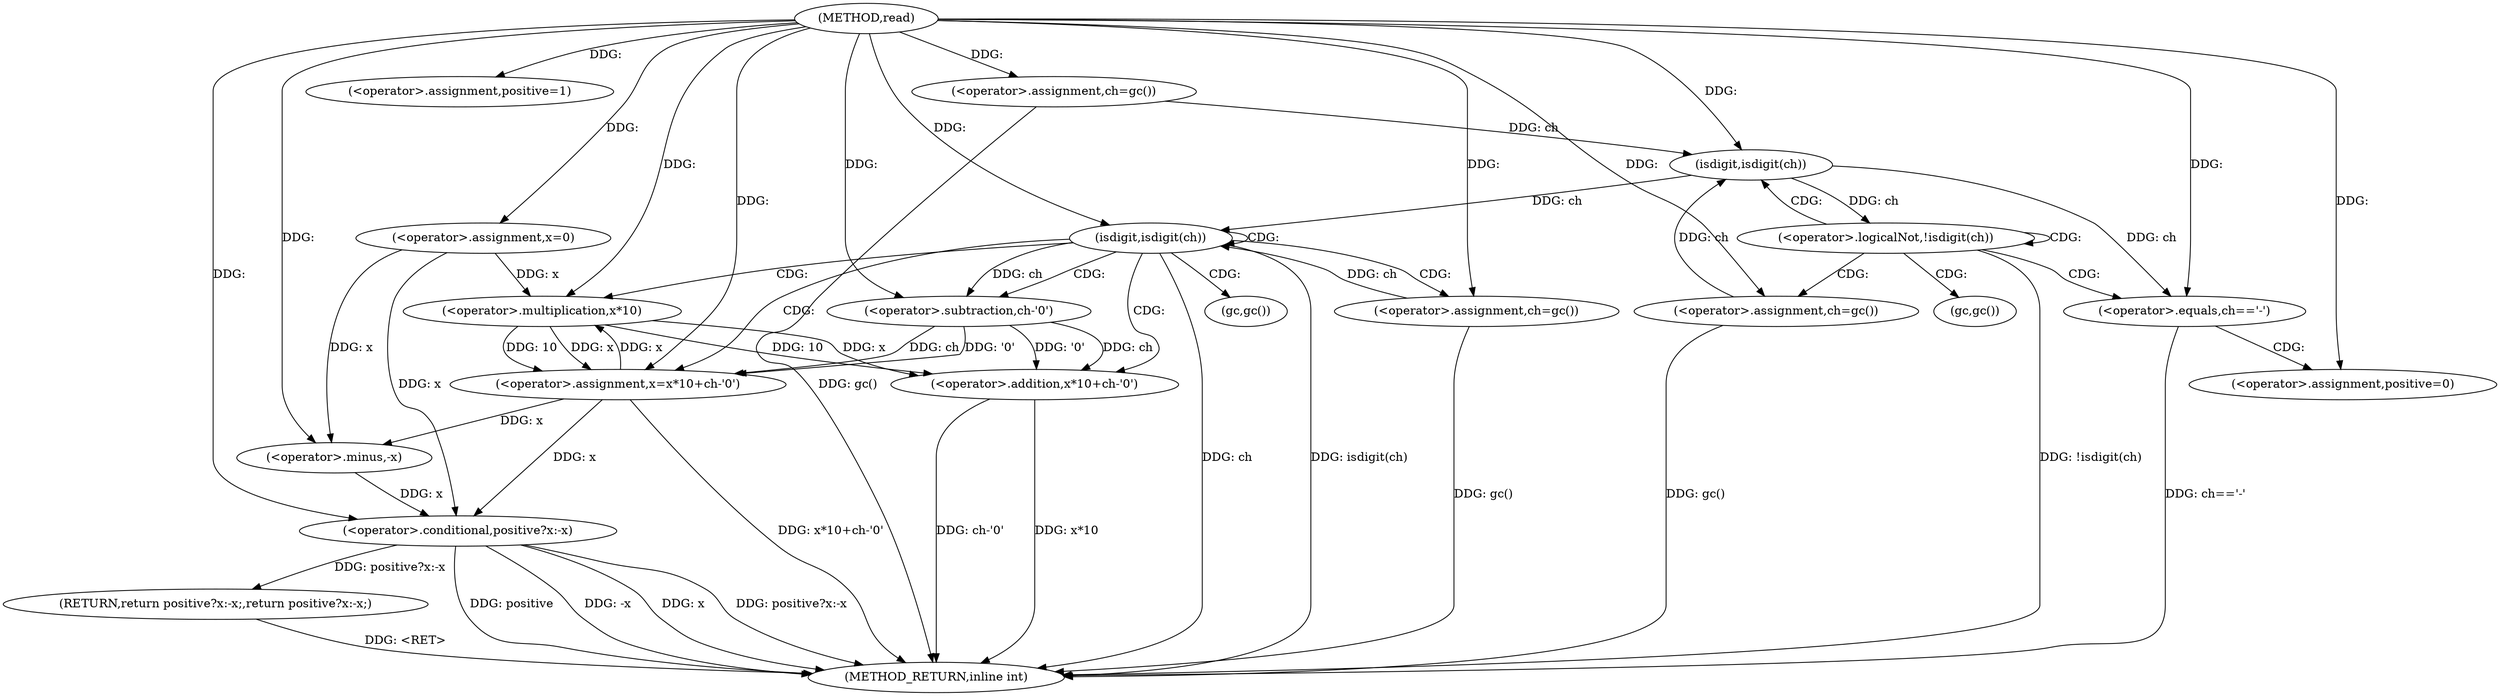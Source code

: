 digraph "read" {  
"1000138" [label = "(METHOD,read)" ]
"1000187" [label = "(METHOD_RETURN,inline int)" ]
"1000141" [label = "(<operator>.assignment,x=0)" ]
"1000145" [label = "(<operator>.assignment,ch=gc())" ]
"1000149" [label = "(<operator>.assignment,positive=1)" ]
"1000181" [label = "(RETURN,return positive?x:-x;,return positive?x:-x;)" ]
"1000153" [label = "(<operator>.logicalNot,!isdigit(ch))" ]
"1000156" [label = "(<operator>.assignment,ch=gc())" ]
"1000167" [label = "(isdigit,isdigit(ch))" ]
"1000169" [label = "(<operator>.assignment,ch=gc())" ]
"1000172" [label = "(<operator>.assignment,x=x*10+ch-'0')" ]
"1000182" [label = "(<operator>.conditional,positive?x:-x)" ]
"1000160" [label = "(<operator>.equals,ch=='-')" ]
"1000163" [label = "(<operator>.assignment,positive=0)" ]
"1000154" [label = "(isdigit,isdigit(ch))" ]
"1000174" [label = "(<operator>.addition,x*10+ch-'0')" ]
"1000185" [label = "(<operator>.minus,-x)" ]
"1000175" [label = "(<operator>.multiplication,x*10)" ]
"1000178" [label = "(<operator>.subtraction,ch-'0')" ]
"1000158" [label = "(gc,gc())" ]
"1000171" [label = "(gc,gc())" ]
  "1000181" -> "1000187"  [ label = "DDG: <RET>"] 
  "1000145" -> "1000187"  [ label = "DDG: gc()"] 
  "1000153" -> "1000187"  [ label = "DDG: !isdigit(ch)"] 
  "1000167" -> "1000187"  [ label = "DDG: ch"] 
  "1000167" -> "1000187"  [ label = "DDG: isdigit(ch)"] 
  "1000182" -> "1000187"  [ label = "DDG: positive"] 
  "1000182" -> "1000187"  [ label = "DDG: -x"] 
  "1000182" -> "1000187"  [ label = "DDG: x"] 
  "1000182" -> "1000187"  [ label = "DDG: positive?x:-x"] 
  "1000174" -> "1000187"  [ label = "DDG: x*10"] 
  "1000174" -> "1000187"  [ label = "DDG: ch-'0'"] 
  "1000172" -> "1000187"  [ label = "DDG: x*10+ch-'0'"] 
  "1000169" -> "1000187"  [ label = "DDG: gc()"] 
  "1000160" -> "1000187"  [ label = "DDG: ch=='-'"] 
  "1000156" -> "1000187"  [ label = "DDG: gc()"] 
  "1000138" -> "1000141"  [ label = "DDG: "] 
  "1000138" -> "1000145"  [ label = "DDG: "] 
  "1000138" -> "1000149"  [ label = "DDG: "] 
  "1000182" -> "1000181"  [ label = "DDG: positive?x:-x"] 
  "1000138" -> "1000156"  [ label = "DDG: "] 
  "1000138" -> "1000169"  [ label = "DDG: "] 
  "1000178" -> "1000172"  [ label = "DDG: ch"] 
  "1000178" -> "1000172"  [ label = "DDG: '0'"] 
  "1000175" -> "1000172"  [ label = "DDG: x"] 
  "1000175" -> "1000172"  [ label = "DDG: 10"] 
  "1000138" -> "1000182"  [ label = "DDG: "] 
  "1000141" -> "1000182"  [ label = "DDG: x"] 
  "1000185" -> "1000182"  [ label = "DDG: x"] 
  "1000172" -> "1000182"  [ label = "DDG: x"] 
  "1000154" -> "1000153"  [ label = "DDG: ch"] 
  "1000138" -> "1000163"  [ label = "DDG: "] 
  "1000154" -> "1000167"  [ label = "DDG: ch"] 
  "1000169" -> "1000167"  [ label = "DDG: ch"] 
  "1000138" -> "1000167"  [ label = "DDG: "] 
  "1000138" -> "1000172"  [ label = "DDG: "] 
  "1000145" -> "1000154"  [ label = "DDG: ch"] 
  "1000156" -> "1000154"  [ label = "DDG: ch"] 
  "1000138" -> "1000154"  [ label = "DDG: "] 
  "1000154" -> "1000160"  [ label = "DDG: ch"] 
  "1000138" -> "1000160"  [ label = "DDG: "] 
  "1000175" -> "1000174"  [ label = "DDG: x"] 
  "1000175" -> "1000174"  [ label = "DDG: 10"] 
  "1000178" -> "1000174"  [ label = "DDG: ch"] 
  "1000178" -> "1000174"  [ label = "DDG: '0'"] 
  "1000141" -> "1000185"  [ label = "DDG: x"] 
  "1000172" -> "1000185"  [ label = "DDG: x"] 
  "1000138" -> "1000185"  [ label = "DDG: "] 
  "1000141" -> "1000175"  [ label = "DDG: x"] 
  "1000172" -> "1000175"  [ label = "DDG: x"] 
  "1000138" -> "1000175"  [ label = "DDG: "] 
  "1000167" -> "1000178"  [ label = "DDG: ch"] 
  "1000138" -> "1000178"  [ label = "DDG: "] 
  "1000153" -> "1000153"  [ label = "CDG: "] 
  "1000153" -> "1000158"  [ label = "CDG: "] 
  "1000153" -> "1000156"  [ label = "CDG: "] 
  "1000153" -> "1000154"  [ label = "CDG: "] 
  "1000153" -> "1000160"  [ label = "CDG: "] 
  "1000167" -> "1000178"  [ label = "CDG: "] 
  "1000167" -> "1000174"  [ label = "CDG: "] 
  "1000167" -> "1000167"  [ label = "CDG: "] 
  "1000167" -> "1000175"  [ label = "CDG: "] 
  "1000167" -> "1000171"  [ label = "CDG: "] 
  "1000167" -> "1000172"  [ label = "CDG: "] 
  "1000167" -> "1000169"  [ label = "CDG: "] 
  "1000160" -> "1000163"  [ label = "CDG: "] 
}
